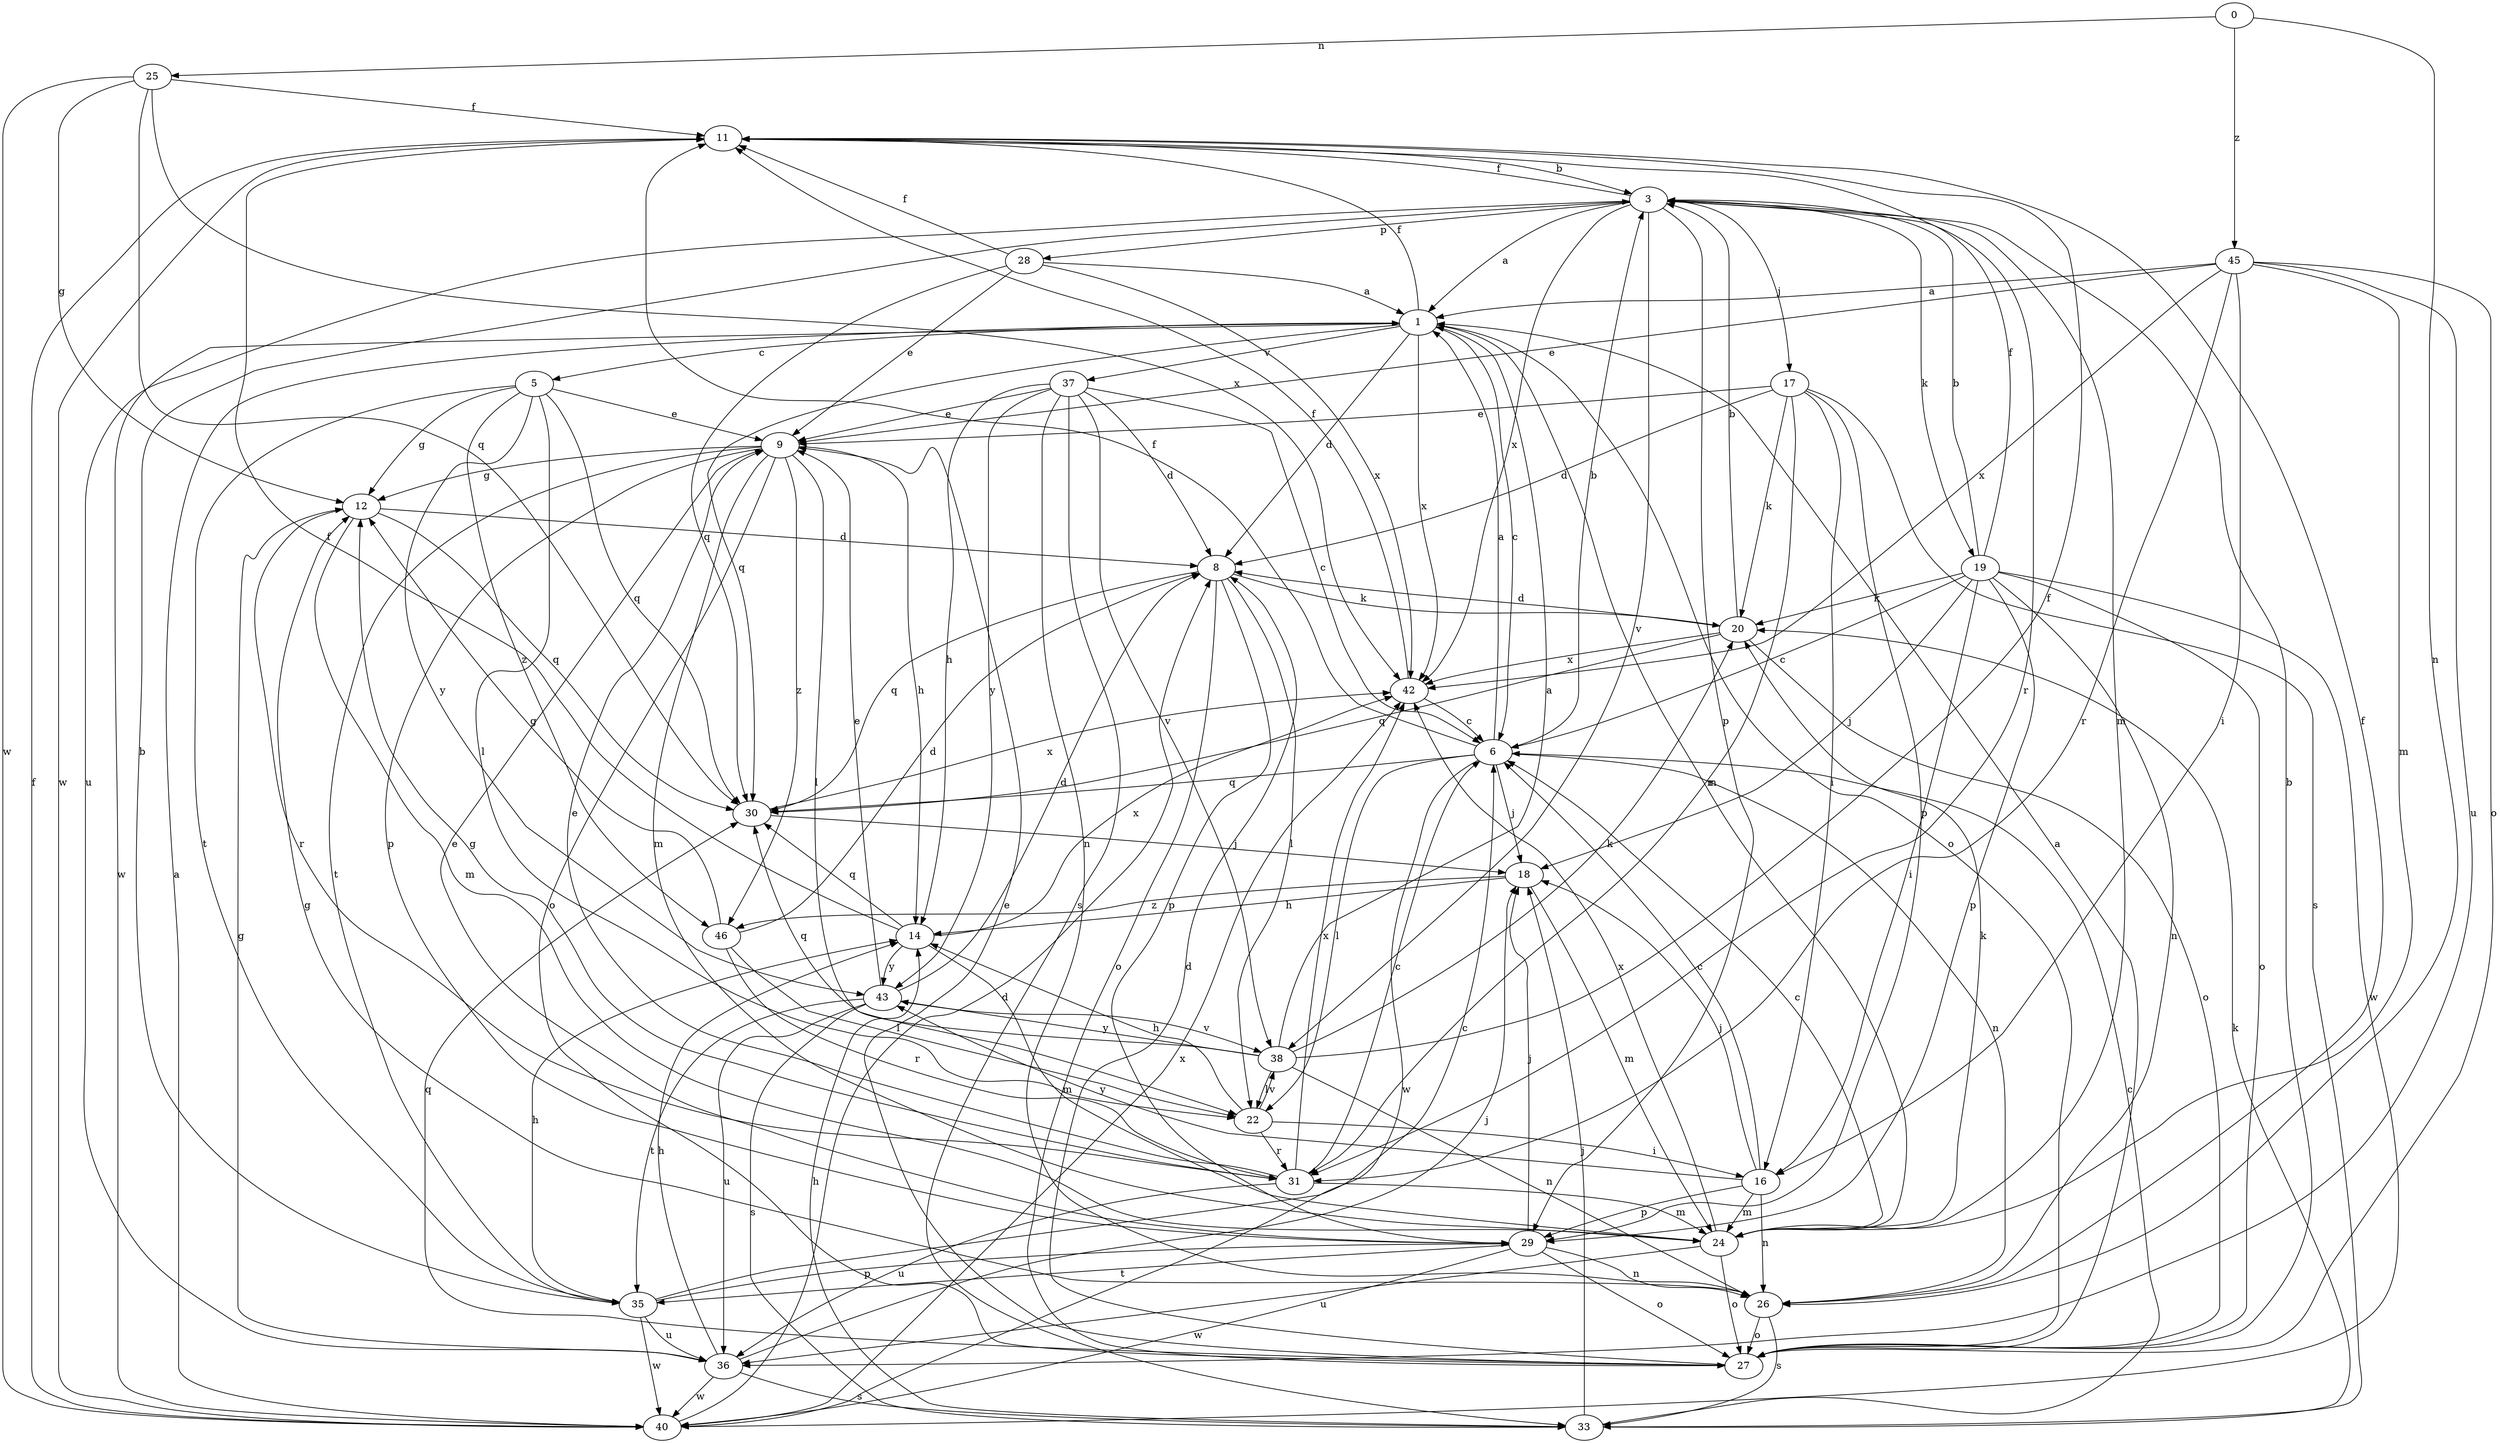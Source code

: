 strict digraph  {
0;
1;
3;
5;
6;
8;
9;
11;
12;
14;
16;
17;
18;
19;
20;
22;
24;
25;
26;
27;
28;
29;
30;
31;
33;
35;
36;
37;
38;
40;
42;
43;
45;
46;
0 -> 25  [label=n];
0 -> 26  [label=n];
0 -> 45  [label=z];
1 -> 5  [label=c];
1 -> 6  [label=c];
1 -> 8  [label=d];
1 -> 11  [label=f];
1 -> 24  [label=m];
1 -> 27  [label=o];
1 -> 30  [label=q];
1 -> 37  [label=v];
1 -> 40  [label=w];
1 -> 42  [label=x];
3 -> 1  [label=a];
3 -> 11  [label=f];
3 -> 17  [label=j];
3 -> 19  [label=k];
3 -> 24  [label=m];
3 -> 28  [label=p];
3 -> 29  [label=p];
3 -> 31  [label=r];
3 -> 36  [label=u];
3 -> 38  [label=v];
3 -> 42  [label=x];
5 -> 9  [label=e];
5 -> 12  [label=g];
5 -> 22  [label=l];
5 -> 30  [label=q];
5 -> 35  [label=t];
5 -> 43  [label=y];
5 -> 46  [label=z];
6 -> 1  [label=a];
6 -> 3  [label=b];
6 -> 11  [label=f];
6 -> 18  [label=j];
6 -> 22  [label=l];
6 -> 26  [label=n];
6 -> 30  [label=q];
6 -> 40  [label=w];
8 -> 20  [label=k];
8 -> 22  [label=l];
8 -> 27  [label=o];
8 -> 29  [label=p];
8 -> 30  [label=q];
9 -> 12  [label=g];
9 -> 14  [label=h];
9 -> 22  [label=l];
9 -> 24  [label=m];
9 -> 27  [label=o];
9 -> 29  [label=p];
9 -> 35  [label=t];
9 -> 46  [label=z];
11 -> 3  [label=b];
11 -> 40  [label=w];
12 -> 8  [label=d];
12 -> 24  [label=m];
12 -> 30  [label=q];
12 -> 31  [label=r];
14 -> 11  [label=f];
14 -> 24  [label=m];
14 -> 30  [label=q];
14 -> 42  [label=x];
14 -> 43  [label=y];
16 -> 6  [label=c];
16 -> 18  [label=j];
16 -> 24  [label=m];
16 -> 26  [label=n];
16 -> 29  [label=p];
16 -> 43  [label=y];
17 -> 8  [label=d];
17 -> 9  [label=e];
17 -> 16  [label=i];
17 -> 20  [label=k];
17 -> 29  [label=p];
17 -> 31  [label=r];
17 -> 33  [label=s];
18 -> 14  [label=h];
18 -> 24  [label=m];
18 -> 46  [label=z];
19 -> 3  [label=b];
19 -> 6  [label=c];
19 -> 11  [label=f];
19 -> 16  [label=i];
19 -> 18  [label=j];
19 -> 20  [label=k];
19 -> 26  [label=n];
19 -> 27  [label=o];
19 -> 29  [label=p];
19 -> 40  [label=w];
20 -> 3  [label=b];
20 -> 8  [label=d];
20 -> 27  [label=o];
20 -> 30  [label=q];
20 -> 42  [label=x];
22 -> 14  [label=h];
22 -> 16  [label=i];
22 -> 31  [label=r];
22 -> 38  [label=v];
24 -> 6  [label=c];
24 -> 20  [label=k];
24 -> 27  [label=o];
24 -> 36  [label=u];
24 -> 42  [label=x];
25 -> 11  [label=f];
25 -> 12  [label=g];
25 -> 30  [label=q];
25 -> 40  [label=w];
25 -> 42  [label=x];
26 -> 11  [label=f];
26 -> 12  [label=g];
26 -> 27  [label=o];
26 -> 33  [label=s];
27 -> 1  [label=a];
27 -> 3  [label=b];
27 -> 8  [label=d];
27 -> 9  [label=e];
27 -> 30  [label=q];
28 -> 1  [label=a];
28 -> 9  [label=e];
28 -> 11  [label=f];
28 -> 30  [label=q];
28 -> 42  [label=x];
29 -> 9  [label=e];
29 -> 18  [label=j];
29 -> 26  [label=n];
29 -> 27  [label=o];
29 -> 35  [label=t];
29 -> 40  [label=w];
30 -> 18  [label=j];
30 -> 42  [label=x];
31 -> 6  [label=c];
31 -> 9  [label=e];
31 -> 12  [label=g];
31 -> 24  [label=m];
31 -> 36  [label=u];
31 -> 42  [label=x];
33 -> 6  [label=c];
33 -> 14  [label=h];
33 -> 18  [label=j];
33 -> 20  [label=k];
35 -> 3  [label=b];
35 -> 6  [label=c];
35 -> 14  [label=h];
35 -> 29  [label=p];
35 -> 36  [label=u];
35 -> 40  [label=w];
36 -> 12  [label=g];
36 -> 14  [label=h];
36 -> 18  [label=j];
36 -> 33  [label=s];
36 -> 40  [label=w];
37 -> 6  [label=c];
37 -> 8  [label=d];
37 -> 9  [label=e];
37 -> 14  [label=h];
37 -> 26  [label=n];
37 -> 33  [label=s];
37 -> 38  [label=v];
37 -> 43  [label=y];
38 -> 1  [label=a];
38 -> 11  [label=f];
38 -> 20  [label=k];
38 -> 22  [label=l];
38 -> 26  [label=n];
38 -> 30  [label=q];
38 -> 43  [label=y];
40 -> 1  [label=a];
40 -> 8  [label=d];
40 -> 11  [label=f];
40 -> 42  [label=x];
42 -> 6  [label=c];
42 -> 11  [label=f];
43 -> 8  [label=d];
43 -> 9  [label=e];
43 -> 33  [label=s];
43 -> 35  [label=t];
43 -> 36  [label=u];
43 -> 38  [label=v];
45 -> 1  [label=a];
45 -> 9  [label=e];
45 -> 16  [label=i];
45 -> 24  [label=m];
45 -> 27  [label=o];
45 -> 31  [label=r];
45 -> 36  [label=u];
45 -> 42  [label=x];
46 -> 8  [label=d];
46 -> 12  [label=g];
46 -> 22  [label=l];
46 -> 31  [label=r];
}
